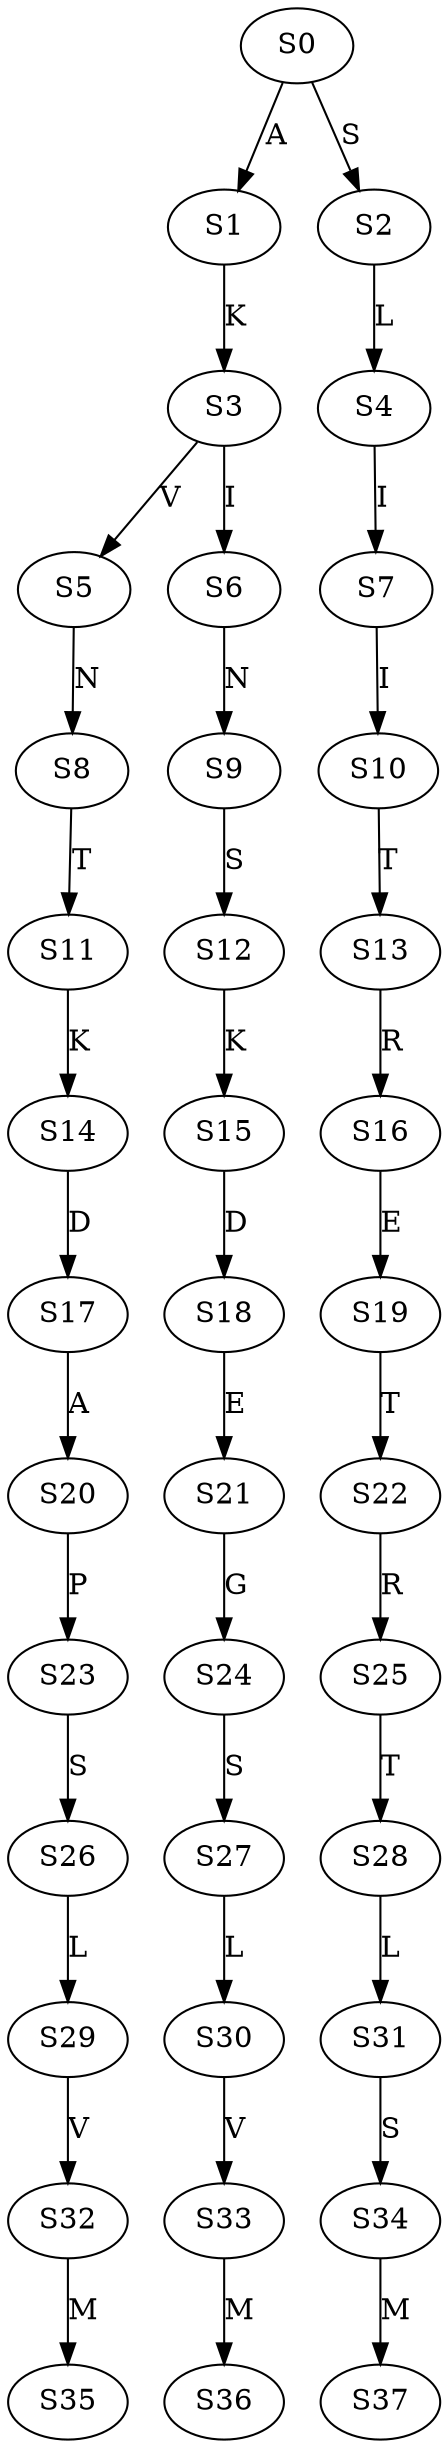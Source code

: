 strict digraph  {
	S0 -> S1 [ label = A ];
	S0 -> S2 [ label = S ];
	S1 -> S3 [ label = K ];
	S2 -> S4 [ label = L ];
	S3 -> S5 [ label = V ];
	S3 -> S6 [ label = I ];
	S4 -> S7 [ label = I ];
	S5 -> S8 [ label = N ];
	S6 -> S9 [ label = N ];
	S7 -> S10 [ label = I ];
	S8 -> S11 [ label = T ];
	S9 -> S12 [ label = S ];
	S10 -> S13 [ label = T ];
	S11 -> S14 [ label = K ];
	S12 -> S15 [ label = K ];
	S13 -> S16 [ label = R ];
	S14 -> S17 [ label = D ];
	S15 -> S18 [ label = D ];
	S16 -> S19 [ label = E ];
	S17 -> S20 [ label = A ];
	S18 -> S21 [ label = E ];
	S19 -> S22 [ label = T ];
	S20 -> S23 [ label = P ];
	S21 -> S24 [ label = G ];
	S22 -> S25 [ label = R ];
	S23 -> S26 [ label = S ];
	S24 -> S27 [ label = S ];
	S25 -> S28 [ label = T ];
	S26 -> S29 [ label = L ];
	S27 -> S30 [ label = L ];
	S28 -> S31 [ label = L ];
	S29 -> S32 [ label = V ];
	S30 -> S33 [ label = V ];
	S31 -> S34 [ label = S ];
	S32 -> S35 [ label = M ];
	S33 -> S36 [ label = M ];
	S34 -> S37 [ label = M ];
}
